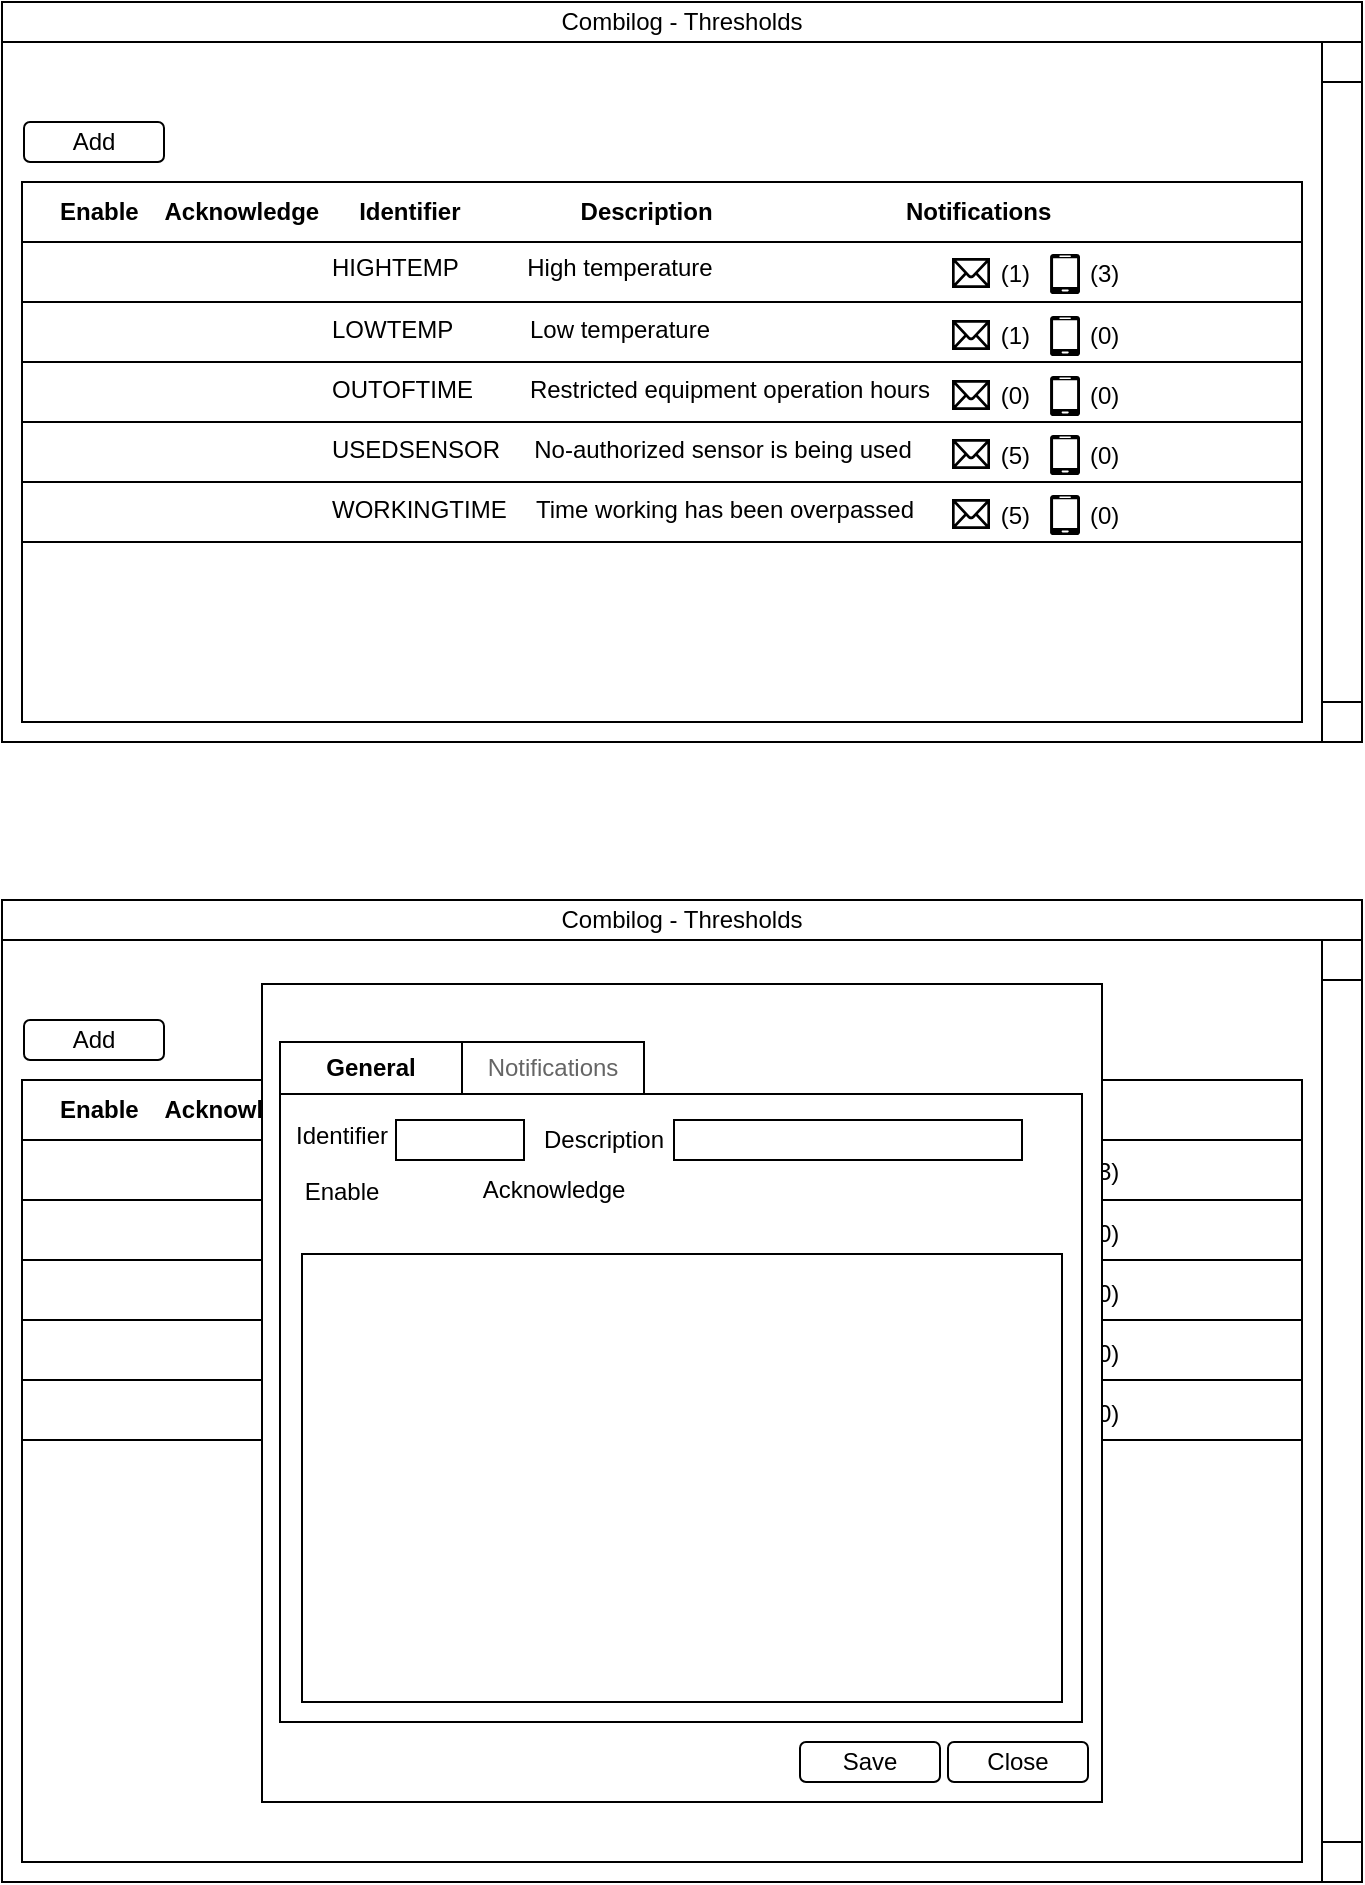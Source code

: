 <mxfile version="10.4.5" type="github"><diagram id="WcxE0efIvyX5f2JGyrfI" name="Page-1"><mxGraphModel dx="840" dy="462" grid="1" gridSize="10" guides="1" tooltips="1" connect="1" arrows="1" fold="1" page="1" pageScale="1" pageWidth="827" pageHeight="1169" math="0" shadow="0"><root><mxCell id="0"/><mxCell id="1" parent="0"/><mxCell id="X14nNJem-P7trf4tYzT7-1" value="" style="rounded=0;whiteSpace=wrap;html=1;" parent="1" vertex="1"><mxGeometry x="90" y="30" width="680" height="370" as="geometry"/></mxCell><mxCell id="X14nNJem-P7trf4tYzT7-2" value="" style="rounded=0;whiteSpace=wrap;html=1;" parent="1" vertex="1"><mxGeometry x="100" y="120" width="640" height="270" as="geometry"/></mxCell><mxCell id="X14nNJem-P7trf4tYzT7-3" value="" style="rounded=0;whiteSpace=wrap;html=1;" parent="1" vertex="1"><mxGeometry x="100" y="120" width="640" height="30" as="geometry"/></mxCell><mxCell id="X14nNJem-P7trf4tYzT7-4" value="" style="rounded=0;whiteSpace=wrap;html=1;" parent="1" vertex="1"><mxGeometry x="100" y="180" width="640" height="30" as="geometry"/></mxCell><mxCell id="X14nNJem-P7trf4tYzT7-5" value="" style="rounded=0;whiteSpace=wrap;html=1;" parent="1" vertex="1"><mxGeometry x="100" y="240" width="640" height="30" as="geometry"/></mxCell><mxCell id="X14nNJem-P7trf4tYzT7-6" value="" style="shape=image;html=1;verticalAlign=top;verticalLabelPosition=bottom;labelBackgroundColor=#ffffff;imageAspect=0;aspect=fixed;image=https://cdn0.iconfinder.com/data/icons/feather/96/square-check-128.png" parent="1" vertex="1"><mxGeometry x="127" y="156" width="18" height="18" as="geometry"/></mxCell><mxCell id="X14nNJem-P7trf4tYzT7-7" value="&lt;div style=&quot;text-align: left&quot;&gt;&lt;span&gt;Enable&amp;nbsp; &amp;nbsp; Acknowledge&amp;nbsp; &amp;nbsp; &amp;nbsp; Identifier&amp;nbsp; &amp;nbsp; &amp;nbsp; &amp;nbsp; &amp;nbsp; &amp;nbsp; &amp;nbsp; &amp;nbsp; &amp;nbsp; Description&amp;nbsp; &amp;nbsp; &amp;nbsp; &amp;nbsp; &amp;nbsp; &amp;nbsp; &amp;nbsp; &amp;nbsp; &amp;nbsp; &amp;nbsp; &amp;nbsp; &amp;nbsp; &amp;nbsp; &amp;nbsp; &amp;nbsp;Notifications&lt;/span&gt;&lt;/div&gt;" style="text;html=1;strokeColor=none;fillColor=none;align=left;verticalAlign=middle;whiteSpace=wrap;rounded=0;fontStyle=1" parent="1" vertex="1"><mxGeometry x="117" y="125" width="603" height="20" as="geometry"/></mxCell><mxCell id="X14nNJem-P7trf4tYzT7-8" value="" style="shape=image;html=1;verticalAlign=top;verticalLabelPosition=bottom;labelBackgroundColor=#ffffff;imageAspect=0;aspect=fixed;image=https://cdn0.iconfinder.com/data/icons/feather/96/square-check-128.png" parent="1" vertex="1"><mxGeometry x="190" y="155.5" width="18" height="18" as="geometry"/></mxCell><mxCell id="X14nNJem-P7trf4tYzT7-10" value="HIGHTEMP" style="text;html=1;strokeColor=none;fillColor=none;align=left;verticalAlign=middle;whiteSpace=wrap;rounded=0;" parent="1" vertex="1"><mxGeometry x="253" y="153" width="67" height="20" as="geometry"/></mxCell><mxCell id="X14nNJem-P7trf4tYzT7-11" value="High temperature" style="text;html=1;strokeColor=none;fillColor=none;align=center;verticalAlign=middle;whiteSpace=wrap;rounded=0;" parent="1" vertex="1"><mxGeometry x="349" y="153" width="100" height="20" as="geometry"/></mxCell><mxCell id="X14nNJem-P7trf4tYzT7-12" value="" style="shape=mxgraph.signs.tech.mail;html=1;fillColor=#000000;strokeColor=none;verticalLabelPosition=bottom;verticalAlign=top;align=center;" parent="1" vertex="1"><mxGeometry x="565" y="158" width="19" height="15" as="geometry"/></mxCell><mxCell id="X14nNJem-P7trf4tYzT7-13" value="" style="shadow=0;dashed=0;html=1;strokeColor=none;labelPosition=center;verticalLabelPosition=bottom;verticalAlign=top;align=center;shape=mxgraph.azure.mobile;fillColor=#000000;" parent="1" vertex="1"><mxGeometry x="614" y="156" width="15" height="20" as="geometry"/></mxCell><mxCell id="X14nNJem-P7trf4tYzT7-14" value="" style="shape=image;html=1;verticalAlign=top;verticalLabelPosition=bottom;labelBackgroundColor=#ffffff;imageAspect=0;aspect=fixed;image=https://cdn2.iconfinder.com/data/icons/font-awesome/1792/pencil-square-128.png;fillColor=#000000;align=left;" parent="1" vertex="1"><mxGeometry x="695" y="158" width="18" height="18" as="geometry"/></mxCell><mxCell id="X14nNJem-P7trf4tYzT7-15" value="" style="shape=image;html=1;verticalAlign=top;verticalLabelPosition=bottom;labelBackgroundColor=#ffffff;imageAspect=0;aspect=fixed;image=https://cdn3.iconfinder.com/data/icons/basic-interface/100/delete-128.png;fillColor=#000000;align=left;" parent="1" vertex="1"><mxGeometry x="717" y="158" width="18" height="18" as="geometry"/></mxCell><mxCell id="X14nNJem-P7trf4tYzT7-16" value="(1)&amp;nbsp; &amp;nbsp; &amp;nbsp; &amp;nbsp; &amp;nbsp;(3)" style="text;html=1;strokeColor=none;fillColor=none;align=center;verticalAlign=middle;whiteSpace=wrap;rounded=0;" parent="1" vertex="1"><mxGeometry x="574" y="156" width="90" height="20" as="geometry"/></mxCell><mxCell id="X14nNJem-P7trf4tYzT7-26" value="" style="shape=image;html=1;verticalAlign=top;verticalLabelPosition=bottom;labelBackgroundColor=#ffffff;imageAspect=0;aspect=fixed;image=https://cdn0.iconfinder.com/data/icons/feather/96/square-check-128.png" parent="1" vertex="1"><mxGeometry x="127" y="187" width="18" height="18" as="geometry"/></mxCell><mxCell id="X14nNJem-P7trf4tYzT7-28" value="LOWTEMP" style="text;html=1;strokeColor=none;fillColor=none;align=left;verticalAlign=middle;whiteSpace=wrap;rounded=0;" parent="1" vertex="1"><mxGeometry x="253" y="184" width="67" height="20" as="geometry"/></mxCell><mxCell id="X14nNJem-P7trf4tYzT7-29" value="Low temperature" style="text;html=1;strokeColor=none;fillColor=none;align=center;verticalAlign=middle;whiteSpace=wrap;rounded=0;" parent="1" vertex="1"><mxGeometry x="349" y="184" width="100" height="20" as="geometry"/></mxCell><mxCell id="X14nNJem-P7trf4tYzT7-30" value="" style="shape=mxgraph.signs.tech.mail;html=1;fillColor=#000000;strokeColor=none;verticalLabelPosition=bottom;verticalAlign=top;align=center;" parent="1" vertex="1"><mxGeometry x="565" y="189" width="19" height="15" as="geometry"/></mxCell><mxCell id="X14nNJem-P7trf4tYzT7-31" value="" style="shadow=0;dashed=0;html=1;strokeColor=none;labelPosition=center;verticalLabelPosition=bottom;verticalAlign=top;align=center;shape=mxgraph.azure.mobile;fillColor=#000000;" parent="1" vertex="1"><mxGeometry x="614" y="187" width="15" height="20" as="geometry"/></mxCell><mxCell id="X14nNJem-P7trf4tYzT7-32" value="" style="shape=image;html=1;verticalAlign=top;verticalLabelPosition=bottom;labelBackgroundColor=#ffffff;imageAspect=0;aspect=fixed;image=https://cdn2.iconfinder.com/data/icons/font-awesome/1792/pencil-square-128.png;fillColor=#000000;align=left;" parent="1" vertex="1"><mxGeometry x="695" y="189" width="18" height="18" as="geometry"/></mxCell><mxCell id="X14nNJem-P7trf4tYzT7-33" value="" style="shape=image;html=1;verticalAlign=top;verticalLabelPosition=bottom;labelBackgroundColor=#ffffff;imageAspect=0;aspect=fixed;image=https://cdn3.iconfinder.com/data/icons/basic-interface/100/delete-128.png;fillColor=#000000;align=left;" parent="1" vertex="1"><mxGeometry x="717" y="189" width="18" height="18" as="geometry"/></mxCell><mxCell id="X14nNJem-P7trf4tYzT7-34" value="(1)&amp;nbsp; &amp;nbsp; &amp;nbsp; &amp;nbsp; &amp;nbsp;(0)" style="text;html=1;strokeColor=none;fillColor=none;align=center;verticalAlign=middle;whiteSpace=wrap;rounded=0;" parent="1" vertex="1"><mxGeometry x="574" y="187" width="90" height="20" as="geometry"/></mxCell><mxCell id="X14nNJem-P7trf4tYzT7-35" value="" style="shape=image;html=1;verticalAlign=top;verticalLabelPosition=bottom;labelBackgroundColor=#ffffff;imageAspect=0;aspect=fixed;image=https://cdn1.iconfinder.com/data/icons/material-core/18/check-box-outline-blank-128.png;fillColor=#000000;align=left;" parent="1" vertex="1"><mxGeometry x="190" y="187" width="18" height="18" as="geometry"/></mxCell><mxCell id="X14nNJem-P7trf4tYzT7-44" value="OUTOFTIME" style="text;html=1;strokeColor=none;fillColor=none;align=left;verticalAlign=middle;whiteSpace=wrap;rounded=0;" parent="1" vertex="1"><mxGeometry x="253" y="214" width="67" height="20" as="geometry"/></mxCell><mxCell id="X14nNJem-P7trf4tYzT7-45" value="Restricted equipment operation hours" style="text;html=1;strokeColor=none;fillColor=none;align=center;verticalAlign=middle;whiteSpace=wrap;rounded=0;" parent="1" vertex="1"><mxGeometry x="349" y="214" width="210" height="20" as="geometry"/></mxCell><mxCell id="X14nNJem-P7trf4tYzT7-46" value="" style="shape=mxgraph.signs.tech.mail;html=1;fillColor=#000000;strokeColor=none;verticalLabelPosition=bottom;verticalAlign=top;align=center;" parent="1" vertex="1"><mxGeometry x="565" y="219" width="19" height="15" as="geometry"/></mxCell><mxCell id="X14nNJem-P7trf4tYzT7-47" value="" style="shadow=0;dashed=0;html=1;strokeColor=none;labelPosition=center;verticalLabelPosition=bottom;verticalAlign=top;align=center;shape=mxgraph.azure.mobile;fillColor=#000000;" parent="1" vertex="1"><mxGeometry x="614" y="217" width="15" height="20" as="geometry"/></mxCell><mxCell id="X14nNJem-P7trf4tYzT7-48" value="" style="shape=image;html=1;verticalAlign=top;verticalLabelPosition=bottom;labelBackgroundColor=#ffffff;imageAspect=0;aspect=fixed;image=https://cdn2.iconfinder.com/data/icons/font-awesome/1792/pencil-square-128.png;fillColor=#000000;align=left;" parent="1" vertex="1"><mxGeometry x="695" y="219" width="18" height="18" as="geometry"/></mxCell><mxCell id="X14nNJem-P7trf4tYzT7-49" value="" style="shape=image;html=1;verticalAlign=top;verticalLabelPosition=bottom;labelBackgroundColor=#ffffff;imageAspect=0;aspect=fixed;image=https://cdn3.iconfinder.com/data/icons/basic-interface/100/delete-128.png;fillColor=#000000;align=left;" parent="1" vertex="1"><mxGeometry x="717" y="219" width="18" height="18" as="geometry"/></mxCell><mxCell id="X14nNJem-P7trf4tYzT7-50" value="(0)&amp;nbsp; &amp;nbsp; &amp;nbsp; &amp;nbsp; &amp;nbsp;(0)" style="text;html=1;strokeColor=none;fillColor=none;align=center;verticalAlign=middle;whiteSpace=wrap;rounded=0;" parent="1" vertex="1"><mxGeometry x="574" y="217" width="90" height="20" as="geometry"/></mxCell><mxCell id="X14nNJem-P7trf4tYzT7-51" value="" style="shape=image;html=1;verticalAlign=top;verticalLabelPosition=bottom;labelBackgroundColor=#ffffff;imageAspect=0;aspect=fixed;image=https://cdn1.iconfinder.com/data/icons/material-core/18/check-box-outline-blank-128.png;fillColor=#000000;align=left;" parent="1" vertex="1"><mxGeometry x="190" y="217" width="18" height="18" as="geometry"/></mxCell><mxCell id="X14nNJem-P7trf4tYzT7-52" value="" style="shape=image;html=1;verticalAlign=top;verticalLabelPosition=bottom;labelBackgroundColor=#ffffff;imageAspect=0;aspect=fixed;image=https://cdn1.iconfinder.com/data/icons/material-core/18/check-box-outline-blank-128.png;fillColor=#000000;align=left;" parent="1" vertex="1"><mxGeometry x="127" y="218" width="18" height="18" as="geometry"/></mxCell><mxCell id="X14nNJem-P7trf4tYzT7-53" value="" style="shape=image;html=1;verticalAlign=top;verticalLabelPosition=bottom;labelBackgroundColor=#ffffff;imageAspect=0;aspect=fixed;image=https://cdn0.iconfinder.com/data/icons/feather/96/square-check-128.png" parent="1" vertex="1"><mxGeometry x="127" y="246.5" width="18" height="18" as="geometry"/></mxCell><mxCell id="X14nNJem-P7trf4tYzT7-54" value="USEDSENSOR" style="text;html=1;strokeColor=none;fillColor=none;align=left;verticalAlign=middle;whiteSpace=wrap;rounded=0;" parent="1" vertex="1"><mxGeometry x="253" y="243.5" width="67" height="20" as="geometry"/></mxCell><mxCell id="X14nNJem-P7trf4tYzT7-55" value="No-authorized sensor is being used" style="text;html=1;strokeColor=none;fillColor=none;align=center;verticalAlign=middle;whiteSpace=wrap;rounded=0;" parent="1" vertex="1"><mxGeometry x="354.5" y="244" width="191" height="20" as="geometry"/></mxCell><mxCell id="X14nNJem-P7trf4tYzT7-56" value="" style="shape=mxgraph.signs.tech.mail;html=1;fillColor=#000000;strokeColor=none;verticalLabelPosition=bottom;verticalAlign=top;align=center;" parent="1" vertex="1"><mxGeometry x="565" y="248.5" width="19" height="15" as="geometry"/></mxCell><mxCell id="X14nNJem-P7trf4tYzT7-57" value="" style="shadow=0;dashed=0;html=1;strokeColor=none;labelPosition=center;verticalLabelPosition=bottom;verticalAlign=top;align=center;shape=mxgraph.azure.mobile;fillColor=#000000;" parent="1" vertex="1"><mxGeometry x="614" y="246.5" width="15" height="20" as="geometry"/></mxCell><mxCell id="X14nNJem-P7trf4tYzT7-58" value="" style="shape=image;html=1;verticalAlign=top;verticalLabelPosition=bottom;labelBackgroundColor=#ffffff;imageAspect=0;aspect=fixed;image=https://cdn2.iconfinder.com/data/icons/font-awesome/1792/pencil-square-128.png;fillColor=#000000;align=left;" parent="1" vertex="1"><mxGeometry x="695" y="248.5" width="18" height="18" as="geometry"/></mxCell><mxCell id="X14nNJem-P7trf4tYzT7-59" value="" style="shape=image;html=1;verticalAlign=top;verticalLabelPosition=bottom;labelBackgroundColor=#ffffff;imageAspect=0;aspect=fixed;image=https://cdn3.iconfinder.com/data/icons/basic-interface/100/delete-128.png;fillColor=#000000;align=left;" parent="1" vertex="1"><mxGeometry x="717" y="248.5" width="18" height="18" as="geometry"/></mxCell><mxCell id="X14nNJem-P7trf4tYzT7-60" value="(5)&amp;nbsp; &amp;nbsp; &amp;nbsp; &amp;nbsp; &amp;nbsp;(0)" style="text;html=1;strokeColor=none;fillColor=none;align=center;verticalAlign=middle;whiteSpace=wrap;rounded=0;" parent="1" vertex="1"><mxGeometry x="574" y="246.5" width="90" height="20" as="geometry"/></mxCell><mxCell id="X14nNJem-P7trf4tYzT7-61" value="" style="shape=image;html=1;verticalAlign=top;verticalLabelPosition=bottom;labelBackgroundColor=#ffffff;imageAspect=0;aspect=fixed;image=https://cdn1.iconfinder.com/data/icons/material-core/18/check-box-outline-blank-128.png;fillColor=#000000;align=left;" parent="1" vertex="1"><mxGeometry x="190" y="246.5" width="18" height="18" as="geometry"/></mxCell><mxCell id="X14nNJem-P7trf4tYzT7-62" value="" style="rounded=0;whiteSpace=wrap;html=1;" parent="1" vertex="1"><mxGeometry x="100" y="270" width="640" height="30" as="geometry"/></mxCell><mxCell id="X14nNJem-P7trf4tYzT7-63" value="" style="shape=image;html=1;verticalAlign=top;verticalLabelPosition=bottom;labelBackgroundColor=#ffffff;imageAspect=0;aspect=fixed;image=https://cdn0.iconfinder.com/data/icons/feather/96/square-check-128.png" parent="1" vertex="1"><mxGeometry x="127" y="276.5" width="18" height="18" as="geometry"/></mxCell><mxCell id="X14nNJem-P7trf4tYzT7-64" value="WORKINGTIME" style="text;html=1;strokeColor=none;fillColor=none;align=left;verticalAlign=middle;whiteSpace=wrap;rounded=0;" parent="1" vertex="1"><mxGeometry x="253" y="273.5" width="67" height="20" as="geometry"/></mxCell><mxCell id="X14nNJem-P7trf4tYzT7-65" value="Time working has been overpassed" style="text;html=1;strokeColor=none;fillColor=none;align=center;verticalAlign=middle;whiteSpace=wrap;rounded=0;" parent="1" vertex="1"><mxGeometry x="353" y="274" width="197" height="20" as="geometry"/></mxCell><mxCell id="X14nNJem-P7trf4tYzT7-66" value="" style="shape=mxgraph.signs.tech.mail;html=1;fillColor=#000000;strokeColor=none;verticalLabelPosition=bottom;verticalAlign=top;align=center;" parent="1" vertex="1"><mxGeometry x="565" y="278.5" width="19" height="15" as="geometry"/></mxCell><mxCell id="X14nNJem-P7trf4tYzT7-67" value="" style="shadow=0;dashed=0;html=1;strokeColor=none;labelPosition=center;verticalLabelPosition=bottom;verticalAlign=top;align=center;shape=mxgraph.azure.mobile;fillColor=#000000;" parent="1" vertex="1"><mxGeometry x="614" y="276.5" width="15" height="20" as="geometry"/></mxCell><mxCell id="X14nNJem-P7trf4tYzT7-68" value="" style="shape=image;html=1;verticalAlign=top;verticalLabelPosition=bottom;labelBackgroundColor=#ffffff;imageAspect=0;aspect=fixed;image=https://cdn2.iconfinder.com/data/icons/font-awesome/1792/pencil-square-128.png;fillColor=#000000;align=left;" parent="1" vertex="1"><mxGeometry x="695" y="278.5" width="18" height="18" as="geometry"/></mxCell><mxCell id="X14nNJem-P7trf4tYzT7-69" value="" style="shape=image;html=1;verticalAlign=top;verticalLabelPosition=bottom;labelBackgroundColor=#ffffff;imageAspect=0;aspect=fixed;image=https://cdn3.iconfinder.com/data/icons/basic-interface/100/delete-128.png;fillColor=#000000;align=left;" parent="1" vertex="1"><mxGeometry x="717" y="278.5" width="18" height="18" as="geometry"/></mxCell><mxCell id="X14nNJem-P7trf4tYzT7-70" value="(5)&amp;nbsp; &amp;nbsp; &amp;nbsp; &amp;nbsp; &amp;nbsp;(0)" style="text;html=1;strokeColor=none;fillColor=none;align=center;verticalAlign=middle;whiteSpace=wrap;rounded=0;" parent="1" vertex="1"><mxGeometry x="574" y="276.5" width="90" height="20" as="geometry"/></mxCell><mxCell id="X14nNJem-P7trf4tYzT7-72" value="" style="shape=image;html=1;verticalAlign=top;verticalLabelPosition=bottom;labelBackgroundColor=#ffffff;imageAspect=0;aspect=fixed;image=https://cdn0.iconfinder.com/data/icons/feather/96/square-check-128.png" parent="1" vertex="1"><mxGeometry x="190" y="276.5" width="18" height="18" as="geometry"/></mxCell><mxCell id="BY0obpm-q-1IfhIQLFwl-1" value="Add" style="rounded=1;whiteSpace=wrap;html=1;fillColor=none;align=center;" vertex="1" parent="1"><mxGeometry x="101" y="90" width="70" height="20" as="geometry"/></mxCell><mxCell id="BY0obpm-q-1IfhIQLFwl-2" value="Combilog - Thresholds" style="rounded=0;whiteSpace=wrap;html=1;fillColor=none;align=center;" vertex="1" parent="1"><mxGeometry x="90" y="30" width="680" height="20" as="geometry"/></mxCell><mxCell id="BY0obpm-q-1IfhIQLFwl-3" value="" style="rounded=0;whiteSpace=wrap;html=1;fillColor=none;align=center;" vertex="1" parent="1"><mxGeometry x="750" y="50" width="20" height="350" as="geometry"/></mxCell><mxCell id="BY0obpm-q-1IfhIQLFwl-4" value="" style="rounded=0;whiteSpace=wrap;html=1;fillColor=none;align=center;" vertex="1" parent="1"><mxGeometry x="750" y="70" width="20" height="310" as="geometry"/></mxCell><mxCell id="BY0obpm-q-1IfhIQLFwl-5" value="" style="rounded=0;whiteSpace=wrap;html=1;" vertex="1" parent="1"><mxGeometry x="90" y="479" width="680" height="491" as="geometry"/></mxCell><mxCell id="BY0obpm-q-1IfhIQLFwl-6" value="" style="rounded=0;whiteSpace=wrap;html=1;" vertex="1" parent="1"><mxGeometry x="100" y="569" width="640" height="391" as="geometry"/></mxCell><mxCell id="BY0obpm-q-1IfhIQLFwl-7" value="" style="rounded=0;whiteSpace=wrap;html=1;" vertex="1" parent="1"><mxGeometry x="100" y="569" width="640" height="30" as="geometry"/></mxCell><mxCell id="BY0obpm-q-1IfhIQLFwl-8" value="" style="rounded=0;whiteSpace=wrap;html=1;" vertex="1" parent="1"><mxGeometry x="100" y="629" width="640" height="30" as="geometry"/></mxCell><mxCell id="BY0obpm-q-1IfhIQLFwl-9" value="" style="rounded=0;whiteSpace=wrap;html=1;" vertex="1" parent="1"><mxGeometry x="100" y="689" width="640" height="30" as="geometry"/></mxCell><mxCell id="BY0obpm-q-1IfhIQLFwl-10" value="" style="shape=image;html=1;verticalAlign=top;verticalLabelPosition=bottom;labelBackgroundColor=#ffffff;imageAspect=0;aspect=fixed;image=https://cdn0.iconfinder.com/data/icons/feather/96/square-check-128.png" vertex="1" parent="1"><mxGeometry x="127" y="605" width="18" height="18" as="geometry"/></mxCell><mxCell id="BY0obpm-q-1IfhIQLFwl-11" value="&lt;div style=&quot;text-align: left&quot;&gt;&lt;span&gt;Enable&amp;nbsp; &amp;nbsp; Acknowledge&amp;nbsp; &amp;nbsp; &amp;nbsp; Identifier&amp;nbsp; &amp;nbsp; &amp;nbsp; &amp;nbsp; &amp;nbsp; &amp;nbsp; &amp;nbsp; &amp;nbsp; &amp;nbsp; Description&amp;nbsp; &amp;nbsp; &amp;nbsp; &amp;nbsp; &amp;nbsp; &amp;nbsp; &amp;nbsp; &amp;nbsp; &amp;nbsp; &amp;nbsp; &amp;nbsp; &amp;nbsp; &amp;nbsp; &amp;nbsp; &amp;nbsp;Notifications&lt;/span&gt;&lt;/div&gt;" style="text;html=1;strokeColor=none;fillColor=none;align=left;verticalAlign=middle;whiteSpace=wrap;rounded=0;fontStyle=1" vertex="1" parent="1"><mxGeometry x="117" y="574" width="603" height="20" as="geometry"/></mxCell><mxCell id="BY0obpm-q-1IfhIQLFwl-12" value="" style="shape=image;html=1;verticalAlign=top;verticalLabelPosition=bottom;labelBackgroundColor=#ffffff;imageAspect=0;aspect=fixed;image=https://cdn0.iconfinder.com/data/icons/feather/96/square-check-128.png" vertex="1" parent="1"><mxGeometry x="190" y="604.5" width="18" height="18" as="geometry"/></mxCell><mxCell id="BY0obpm-q-1IfhIQLFwl-13" value="HIGHTEMP" style="text;html=1;strokeColor=none;fillColor=none;align=left;verticalAlign=middle;whiteSpace=wrap;rounded=0;" vertex="1" parent="1"><mxGeometry x="253" y="602" width="67" height="20" as="geometry"/></mxCell><mxCell id="BY0obpm-q-1IfhIQLFwl-14" value="High temperature" style="text;html=1;strokeColor=none;fillColor=none;align=center;verticalAlign=middle;whiteSpace=wrap;rounded=0;" vertex="1" parent="1"><mxGeometry x="349" y="602" width="100" height="20" as="geometry"/></mxCell><mxCell id="BY0obpm-q-1IfhIQLFwl-15" value="" style="shape=mxgraph.signs.tech.mail;html=1;fillColor=#000000;strokeColor=none;verticalLabelPosition=bottom;verticalAlign=top;align=center;" vertex="1" parent="1"><mxGeometry x="565" y="607" width="19" height="15" as="geometry"/></mxCell><mxCell id="BY0obpm-q-1IfhIQLFwl-16" value="" style="shadow=0;dashed=0;html=1;strokeColor=none;labelPosition=center;verticalLabelPosition=bottom;verticalAlign=top;align=center;shape=mxgraph.azure.mobile;fillColor=#000000;" vertex="1" parent="1"><mxGeometry x="614" y="605" width="15" height="20" as="geometry"/></mxCell><mxCell id="BY0obpm-q-1IfhIQLFwl-17" value="" style="shape=image;html=1;verticalAlign=top;verticalLabelPosition=bottom;labelBackgroundColor=#ffffff;imageAspect=0;aspect=fixed;image=https://cdn2.iconfinder.com/data/icons/font-awesome/1792/pencil-square-128.png;fillColor=#000000;align=left;" vertex="1" parent="1"><mxGeometry x="695" y="607" width="18" height="18" as="geometry"/></mxCell><mxCell id="BY0obpm-q-1IfhIQLFwl-18" value="" style="shape=image;html=1;verticalAlign=top;verticalLabelPosition=bottom;labelBackgroundColor=#ffffff;imageAspect=0;aspect=fixed;image=https://cdn3.iconfinder.com/data/icons/basic-interface/100/delete-128.png;fillColor=#000000;align=left;" vertex="1" parent="1"><mxGeometry x="717" y="607" width="18" height="18" as="geometry"/></mxCell><mxCell id="BY0obpm-q-1IfhIQLFwl-19" value="(1)&amp;nbsp; &amp;nbsp; &amp;nbsp; &amp;nbsp; &amp;nbsp;(3)" style="text;html=1;strokeColor=none;fillColor=none;align=center;verticalAlign=middle;whiteSpace=wrap;rounded=0;" vertex="1" parent="1"><mxGeometry x="574" y="605" width="90" height="20" as="geometry"/></mxCell><mxCell id="BY0obpm-q-1IfhIQLFwl-20" value="" style="shape=image;html=1;verticalAlign=top;verticalLabelPosition=bottom;labelBackgroundColor=#ffffff;imageAspect=0;aspect=fixed;image=https://cdn0.iconfinder.com/data/icons/feather/96/square-check-128.png" vertex="1" parent="1"><mxGeometry x="127" y="636" width="18" height="18" as="geometry"/></mxCell><mxCell id="BY0obpm-q-1IfhIQLFwl-21" value="LOWTEMP" style="text;html=1;strokeColor=none;fillColor=none;align=left;verticalAlign=middle;whiteSpace=wrap;rounded=0;" vertex="1" parent="1"><mxGeometry x="253" y="633" width="67" height="20" as="geometry"/></mxCell><mxCell id="BY0obpm-q-1IfhIQLFwl-22" value="Low temperature" style="text;html=1;strokeColor=none;fillColor=none;align=center;verticalAlign=middle;whiteSpace=wrap;rounded=0;" vertex="1" parent="1"><mxGeometry x="349" y="633" width="100" height="20" as="geometry"/></mxCell><mxCell id="BY0obpm-q-1IfhIQLFwl-23" value="" style="shape=mxgraph.signs.tech.mail;html=1;fillColor=#000000;strokeColor=none;verticalLabelPosition=bottom;verticalAlign=top;align=center;" vertex="1" parent="1"><mxGeometry x="565" y="638" width="19" height="15" as="geometry"/></mxCell><mxCell id="BY0obpm-q-1IfhIQLFwl-24" value="" style="shadow=0;dashed=0;html=1;strokeColor=none;labelPosition=center;verticalLabelPosition=bottom;verticalAlign=top;align=center;shape=mxgraph.azure.mobile;fillColor=#000000;" vertex="1" parent="1"><mxGeometry x="614" y="636" width="15" height="20" as="geometry"/></mxCell><mxCell id="BY0obpm-q-1IfhIQLFwl-25" value="" style="shape=image;html=1;verticalAlign=top;verticalLabelPosition=bottom;labelBackgroundColor=#ffffff;imageAspect=0;aspect=fixed;image=https://cdn2.iconfinder.com/data/icons/font-awesome/1792/pencil-square-128.png;fillColor=#000000;align=left;" vertex="1" parent="1"><mxGeometry x="695" y="638" width="18" height="18" as="geometry"/></mxCell><mxCell id="BY0obpm-q-1IfhIQLFwl-26" value="" style="shape=image;html=1;verticalAlign=top;verticalLabelPosition=bottom;labelBackgroundColor=#ffffff;imageAspect=0;aspect=fixed;image=https://cdn3.iconfinder.com/data/icons/basic-interface/100/delete-128.png;fillColor=#000000;align=left;" vertex="1" parent="1"><mxGeometry x="717" y="638" width="18" height="18" as="geometry"/></mxCell><mxCell id="BY0obpm-q-1IfhIQLFwl-27" value="(1)&amp;nbsp; &amp;nbsp; &amp;nbsp; &amp;nbsp; &amp;nbsp;(0)" style="text;html=1;strokeColor=none;fillColor=none;align=center;verticalAlign=middle;whiteSpace=wrap;rounded=0;" vertex="1" parent="1"><mxGeometry x="574" y="636" width="90" height="20" as="geometry"/></mxCell><mxCell id="BY0obpm-q-1IfhIQLFwl-29" value="OUTOFTIME" style="text;html=1;strokeColor=none;fillColor=none;align=left;verticalAlign=middle;whiteSpace=wrap;rounded=0;" vertex="1" parent="1"><mxGeometry x="253" y="663" width="67" height="20" as="geometry"/></mxCell><mxCell id="BY0obpm-q-1IfhIQLFwl-30" value="Restricted equipment operation hours" style="text;html=1;strokeColor=none;fillColor=none;align=center;verticalAlign=middle;whiteSpace=wrap;rounded=0;" vertex="1" parent="1"><mxGeometry x="349" y="663" width="210" height="20" as="geometry"/></mxCell><mxCell id="BY0obpm-q-1IfhIQLFwl-31" value="" style="shape=mxgraph.signs.tech.mail;html=1;fillColor=#000000;strokeColor=none;verticalLabelPosition=bottom;verticalAlign=top;align=center;" vertex="1" parent="1"><mxGeometry x="565" y="668" width="19" height="15" as="geometry"/></mxCell><mxCell id="BY0obpm-q-1IfhIQLFwl-32" value="" style="shadow=0;dashed=0;html=1;strokeColor=none;labelPosition=center;verticalLabelPosition=bottom;verticalAlign=top;align=center;shape=mxgraph.azure.mobile;fillColor=#000000;" vertex="1" parent="1"><mxGeometry x="614" y="666" width="15" height="20" as="geometry"/></mxCell><mxCell id="BY0obpm-q-1IfhIQLFwl-33" value="" style="shape=image;html=1;verticalAlign=top;verticalLabelPosition=bottom;labelBackgroundColor=#ffffff;imageAspect=0;aspect=fixed;image=https://cdn2.iconfinder.com/data/icons/font-awesome/1792/pencil-square-128.png;fillColor=#000000;align=left;" vertex="1" parent="1"><mxGeometry x="695" y="668" width="18" height="18" as="geometry"/></mxCell><mxCell id="BY0obpm-q-1IfhIQLFwl-34" value="" style="shape=image;html=1;verticalAlign=top;verticalLabelPosition=bottom;labelBackgroundColor=#ffffff;imageAspect=0;aspect=fixed;image=https://cdn3.iconfinder.com/data/icons/basic-interface/100/delete-128.png;fillColor=#000000;align=left;" vertex="1" parent="1"><mxGeometry x="717" y="668" width="18" height="18" as="geometry"/></mxCell><mxCell id="BY0obpm-q-1IfhIQLFwl-35" value="(0)&amp;nbsp; &amp;nbsp; &amp;nbsp; &amp;nbsp; &amp;nbsp;(0)" style="text;html=1;strokeColor=none;fillColor=none;align=center;verticalAlign=middle;whiteSpace=wrap;rounded=0;" vertex="1" parent="1"><mxGeometry x="574" y="666" width="90" height="20" as="geometry"/></mxCell><mxCell id="BY0obpm-q-1IfhIQLFwl-36" value="" style="shape=image;html=1;verticalAlign=top;verticalLabelPosition=bottom;labelBackgroundColor=#ffffff;imageAspect=0;aspect=fixed;image=https://cdn1.iconfinder.com/data/icons/material-core/18/check-box-outline-blank-128.png;fillColor=#000000;align=left;" vertex="1" parent="1"><mxGeometry x="190" y="666" width="18" height="18" as="geometry"/></mxCell><mxCell id="BY0obpm-q-1IfhIQLFwl-37" value="" style="shape=image;html=1;verticalAlign=top;verticalLabelPosition=bottom;labelBackgroundColor=#ffffff;imageAspect=0;aspect=fixed;image=https://cdn1.iconfinder.com/data/icons/material-core/18/check-box-outline-blank-128.png;fillColor=#000000;align=left;" vertex="1" parent="1"><mxGeometry x="127" y="667" width="18" height="18" as="geometry"/></mxCell><mxCell id="BY0obpm-q-1IfhIQLFwl-38" value="" style="shape=image;html=1;verticalAlign=top;verticalLabelPosition=bottom;labelBackgroundColor=#ffffff;imageAspect=0;aspect=fixed;image=https://cdn0.iconfinder.com/data/icons/feather/96/square-check-128.png" vertex="1" parent="1"><mxGeometry x="127" y="695.5" width="18" height="18" as="geometry"/></mxCell><mxCell id="BY0obpm-q-1IfhIQLFwl-39" value="USEDSENSOR" style="text;html=1;strokeColor=none;fillColor=none;align=left;verticalAlign=middle;whiteSpace=wrap;rounded=0;" vertex="1" parent="1"><mxGeometry x="253" y="692.5" width="67" height="20" as="geometry"/></mxCell><mxCell id="BY0obpm-q-1IfhIQLFwl-40" value="No-authorized sensor is being used" style="text;html=1;strokeColor=none;fillColor=none;align=center;verticalAlign=middle;whiteSpace=wrap;rounded=0;" vertex="1" parent="1"><mxGeometry x="354.5" y="693" width="191" height="20" as="geometry"/></mxCell><mxCell id="BY0obpm-q-1IfhIQLFwl-41" value="" style="shape=mxgraph.signs.tech.mail;html=1;fillColor=#000000;strokeColor=none;verticalLabelPosition=bottom;verticalAlign=top;align=center;" vertex="1" parent="1"><mxGeometry x="565" y="697.5" width="19" height="15" as="geometry"/></mxCell><mxCell id="BY0obpm-q-1IfhIQLFwl-42" value="" style="shadow=0;dashed=0;html=1;strokeColor=none;labelPosition=center;verticalLabelPosition=bottom;verticalAlign=top;align=center;shape=mxgraph.azure.mobile;fillColor=#000000;" vertex="1" parent="1"><mxGeometry x="614" y="695.5" width="15" height="20" as="geometry"/></mxCell><mxCell id="BY0obpm-q-1IfhIQLFwl-43" value="" style="shape=image;html=1;verticalAlign=top;verticalLabelPosition=bottom;labelBackgroundColor=#ffffff;imageAspect=0;aspect=fixed;image=https://cdn2.iconfinder.com/data/icons/font-awesome/1792/pencil-square-128.png;fillColor=#000000;align=left;" vertex="1" parent="1"><mxGeometry x="695" y="697.5" width="18" height="18" as="geometry"/></mxCell><mxCell id="BY0obpm-q-1IfhIQLFwl-44" value="" style="shape=image;html=1;verticalAlign=top;verticalLabelPosition=bottom;labelBackgroundColor=#ffffff;imageAspect=0;aspect=fixed;image=https://cdn3.iconfinder.com/data/icons/basic-interface/100/delete-128.png;fillColor=#000000;align=left;" vertex="1" parent="1"><mxGeometry x="717" y="697.5" width="18" height="18" as="geometry"/></mxCell><mxCell id="BY0obpm-q-1IfhIQLFwl-45" value="(5)&amp;nbsp; &amp;nbsp; &amp;nbsp; &amp;nbsp; &amp;nbsp;(0)" style="text;html=1;strokeColor=none;fillColor=none;align=center;verticalAlign=middle;whiteSpace=wrap;rounded=0;" vertex="1" parent="1"><mxGeometry x="574" y="695.5" width="90" height="20" as="geometry"/></mxCell><mxCell id="BY0obpm-q-1IfhIQLFwl-46" value="" style="shape=image;html=1;verticalAlign=top;verticalLabelPosition=bottom;labelBackgroundColor=#ffffff;imageAspect=0;aspect=fixed;image=https://cdn1.iconfinder.com/data/icons/material-core/18/check-box-outline-blank-128.png;fillColor=#000000;align=left;" vertex="1" parent="1"><mxGeometry x="190" y="695.5" width="18" height="18" as="geometry"/></mxCell><mxCell id="BY0obpm-q-1IfhIQLFwl-47" value="" style="rounded=0;whiteSpace=wrap;html=1;" vertex="1" parent="1"><mxGeometry x="100" y="719" width="640" height="30" as="geometry"/></mxCell><mxCell id="BY0obpm-q-1IfhIQLFwl-48" value="" style="shape=image;html=1;verticalAlign=top;verticalLabelPosition=bottom;labelBackgroundColor=#ffffff;imageAspect=0;aspect=fixed;image=https://cdn0.iconfinder.com/data/icons/feather/96/square-check-128.png" vertex="1" parent="1"><mxGeometry x="127" y="725.5" width="18" height="18" as="geometry"/></mxCell><mxCell id="BY0obpm-q-1IfhIQLFwl-49" value="WORKINGTIME" style="text;html=1;strokeColor=none;fillColor=none;align=left;verticalAlign=middle;whiteSpace=wrap;rounded=0;" vertex="1" parent="1"><mxGeometry x="253" y="722.5" width="67" height="20" as="geometry"/></mxCell><mxCell id="BY0obpm-q-1IfhIQLFwl-50" value="Time working has been overpassed" style="text;html=1;strokeColor=none;fillColor=none;align=center;verticalAlign=middle;whiteSpace=wrap;rounded=0;" vertex="1" parent="1"><mxGeometry x="353" y="723" width="197" height="20" as="geometry"/></mxCell><mxCell id="BY0obpm-q-1IfhIQLFwl-51" value="" style="shape=mxgraph.signs.tech.mail;html=1;fillColor=#000000;strokeColor=none;verticalLabelPosition=bottom;verticalAlign=top;align=center;" vertex="1" parent="1"><mxGeometry x="565" y="727.5" width="19" height="15" as="geometry"/></mxCell><mxCell id="BY0obpm-q-1IfhIQLFwl-52" value="" style="shadow=0;dashed=0;html=1;strokeColor=none;labelPosition=center;verticalLabelPosition=bottom;verticalAlign=top;align=center;shape=mxgraph.azure.mobile;fillColor=#000000;" vertex="1" parent="1"><mxGeometry x="614" y="725.5" width="15" height="20" as="geometry"/></mxCell><mxCell id="BY0obpm-q-1IfhIQLFwl-53" value="" style="shape=image;html=1;verticalAlign=top;verticalLabelPosition=bottom;labelBackgroundColor=#ffffff;imageAspect=0;aspect=fixed;image=https://cdn2.iconfinder.com/data/icons/font-awesome/1792/pencil-square-128.png;fillColor=#000000;align=left;" vertex="1" parent="1"><mxGeometry x="695" y="727.5" width="18" height="18" as="geometry"/></mxCell><mxCell id="BY0obpm-q-1IfhIQLFwl-54" value="" style="shape=image;html=1;verticalAlign=top;verticalLabelPosition=bottom;labelBackgroundColor=#ffffff;imageAspect=0;aspect=fixed;image=https://cdn3.iconfinder.com/data/icons/basic-interface/100/delete-128.png;fillColor=#000000;align=left;" vertex="1" parent="1"><mxGeometry x="717" y="727.5" width="18" height="18" as="geometry"/></mxCell><mxCell id="BY0obpm-q-1IfhIQLFwl-55" value="(5)&amp;nbsp; &amp;nbsp; &amp;nbsp; &amp;nbsp; &amp;nbsp;(0)" style="text;html=1;strokeColor=none;fillColor=none;align=center;verticalAlign=middle;whiteSpace=wrap;rounded=0;" vertex="1" parent="1"><mxGeometry x="574" y="725.5" width="90" height="20" as="geometry"/></mxCell><mxCell id="BY0obpm-q-1IfhIQLFwl-56" value="" style="shape=image;html=1;verticalAlign=top;verticalLabelPosition=bottom;labelBackgroundColor=#ffffff;imageAspect=0;aspect=fixed;image=https://cdn0.iconfinder.com/data/icons/feather/96/square-check-128.png" vertex="1" parent="1"><mxGeometry x="190" y="725.5" width="18" height="18" as="geometry"/></mxCell><mxCell id="BY0obpm-q-1IfhIQLFwl-57" value="Add" style="rounded=1;whiteSpace=wrap;html=1;fillColor=none;align=center;" vertex="1" parent="1"><mxGeometry x="101" y="539" width="70" height="20" as="geometry"/></mxCell><mxCell id="BY0obpm-q-1IfhIQLFwl-58" value="Combilog - Thresholds" style="rounded=0;whiteSpace=wrap;html=1;fillColor=none;align=center;" vertex="1" parent="1"><mxGeometry x="90" y="479" width="680" height="20" as="geometry"/></mxCell><mxCell id="BY0obpm-q-1IfhIQLFwl-59" value="" style="rounded=0;whiteSpace=wrap;html=1;fillColor=none;align=center;" vertex="1" parent="1"><mxGeometry x="750" y="499" width="20" height="471" as="geometry"/></mxCell><mxCell id="BY0obpm-q-1IfhIQLFwl-60" value="" style="rounded=0;whiteSpace=wrap;html=1;fillColor=none;align=center;" vertex="1" parent="1"><mxGeometry x="750" y="519" width="20" height="431" as="geometry"/></mxCell><mxCell id="BY0obpm-q-1IfhIQLFwl-61" value="" style="rounded=0;whiteSpace=wrap;html=1;fillColor=#ffffff;align=center;" vertex="1" parent="1"><mxGeometry x="220" y="521" width="420" height="409" as="geometry"/></mxCell><mxCell id="BY0obpm-q-1IfhIQLFwl-62" value="" style="rounded=0;whiteSpace=wrap;html=1;fillColor=#ffffff;align=center;" vertex="1" parent="1"><mxGeometry x="229" y="576" width="401" height="314" as="geometry"/></mxCell><mxCell id="BY0obpm-q-1IfhIQLFwl-63" value="General" style="rounded=0;whiteSpace=wrap;html=1;fillColor=#ffffff;align=center;fontStyle=1" vertex="1" parent="1"><mxGeometry x="229" y="550" width="91" height="26" as="geometry"/></mxCell><mxCell id="BY0obpm-q-1IfhIQLFwl-64" value="Notifications" style="rounded=0;whiteSpace=wrap;html=1;fillColor=#ffffff;align=center;textOpacity=60;" vertex="1" parent="1"><mxGeometry x="320" y="550" width="91" height="26" as="geometry"/></mxCell><mxCell id="BY0obpm-q-1IfhIQLFwl-66" value="Save" style="rounded=1;whiteSpace=wrap;html=1;fillColor=#ffffff;align=center;" vertex="1" parent="1"><mxGeometry x="489" y="900" width="70" height="20" as="geometry"/></mxCell><mxCell id="BY0obpm-q-1IfhIQLFwl-68" value="Close" style="rounded=1;whiteSpace=wrap;html=1;fillColor=#ffffff;align=center;" vertex="1" parent="1"><mxGeometry x="563" y="900" width="70" height="20" as="geometry"/></mxCell><mxCell id="BY0obpm-q-1IfhIQLFwl-69" value="Identifier" style="text;html=1;strokeColor=none;fillColor=none;align=center;verticalAlign=middle;whiteSpace=wrap;rounded=0;" vertex="1" parent="1"><mxGeometry x="240" y="587" width="40" height="20" as="geometry"/></mxCell><mxCell id="BY0obpm-q-1IfhIQLFwl-70" value="Enable" style="text;html=1;strokeColor=none;fillColor=none;align=center;verticalAlign=middle;whiteSpace=wrap;rounded=0;" vertex="1" parent="1"><mxGeometry x="240" y="615" width="40" height="20" as="geometry"/></mxCell><mxCell id="BY0obpm-q-1IfhIQLFwl-71" value="Acknowledge" style="text;html=1;strokeColor=none;fillColor=none;align=center;verticalAlign=middle;whiteSpace=wrap;rounded=0;" vertex="1" parent="1"><mxGeometry x="345.5" y="614" width="40" height="20" as="geometry"/></mxCell><mxCell id="BY0obpm-q-1IfhIQLFwl-72" value="Description" style="text;html=1;strokeColor=none;fillColor=none;align=center;verticalAlign=middle;whiteSpace=wrap;rounded=0;" vertex="1" parent="1"><mxGeometry x="371" y="589" width="40" height="20" as="geometry"/></mxCell><mxCell id="BY0obpm-q-1IfhIQLFwl-73" value="" style="rounded=0;whiteSpace=wrap;html=1;fillColor=#ffffff;align=center;" vertex="1" parent="1"><mxGeometry x="426" y="589" width="174" height="20" as="geometry"/></mxCell><mxCell id="BY0obpm-q-1IfhIQLFwl-74" value="" style="rounded=0;whiteSpace=wrap;html=1;fillColor=#ffffff;align=center;" vertex="1" parent="1"><mxGeometry x="287" y="589" width="64" height="20" as="geometry"/></mxCell><mxCell id="BY0obpm-q-1IfhIQLFwl-75" value="" style="shape=image;html=1;verticalAlign=top;verticalLabelPosition=bottom;labelBackgroundColor=#ffffff;imageAspect=0;aspect=fixed;image=https://cdn0.iconfinder.com/data/icons/feather/96/square-check-128.png" vertex="1" parent="1"><mxGeometry x="287" y="617" width="18" height="18" as="geometry"/></mxCell><mxCell id="BY0obpm-q-1IfhIQLFwl-76" value="" style="shape=image;html=1;verticalAlign=top;verticalLabelPosition=bottom;labelBackgroundColor=#ffffff;imageAspect=0;aspect=fixed;image=https://cdn1.iconfinder.com/data/icons/material-core/18/check-box-outline-blank-128.png;fillColor=#000000;align=left;" vertex="1" parent="1"><mxGeometry x="200" y="646" width="18" height="18" as="geometry"/></mxCell><mxCell id="BY0obpm-q-1IfhIQLFwl-28" value="" style="shape=image;html=1;verticalAlign=top;verticalLabelPosition=bottom;labelBackgroundColor=#ffffff;imageAspect=0;aspect=fixed;image=https://cdn1.iconfinder.com/data/icons/material-core/18/check-box-outline-blank-128.png;fillColor=#000000;align=left;" vertex="1" parent="1"><mxGeometry x="407" y="617" width="18" height="18" as="geometry"/></mxCell><mxCell id="BY0obpm-q-1IfhIQLFwl-77" value="" style="rounded=0;whiteSpace=wrap;html=1;fillColor=#ffffff;align=center;" vertex="1" parent="1"><mxGeometry x="240" y="656" width="380" height="224" as="geometry"/></mxCell></root></mxGraphModel></diagram></mxfile>